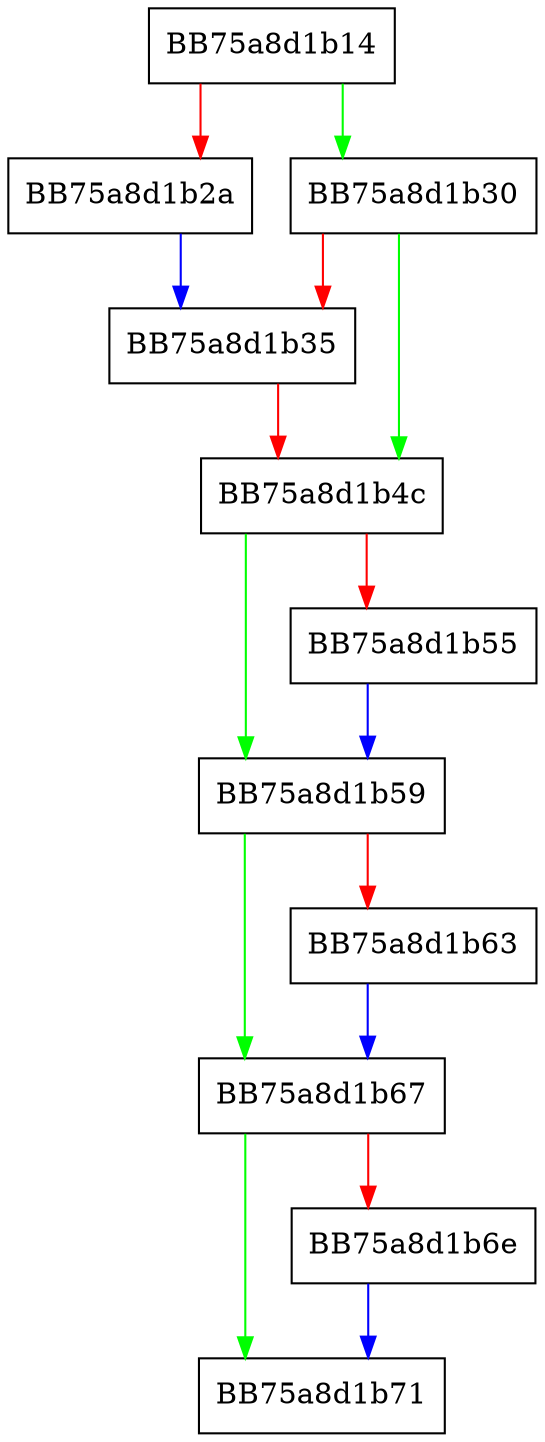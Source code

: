 digraph apply_on {
  node [shape="box"];
  graph [splines=ortho];
  BB75a8d1b14 -> BB75a8d1b30 [color="green"];
  BB75a8d1b14 -> BB75a8d1b2a [color="red"];
  BB75a8d1b2a -> BB75a8d1b35 [color="blue"];
  BB75a8d1b30 -> BB75a8d1b4c [color="green"];
  BB75a8d1b30 -> BB75a8d1b35 [color="red"];
  BB75a8d1b35 -> BB75a8d1b4c [color="red"];
  BB75a8d1b4c -> BB75a8d1b59 [color="green"];
  BB75a8d1b4c -> BB75a8d1b55 [color="red"];
  BB75a8d1b55 -> BB75a8d1b59 [color="blue"];
  BB75a8d1b59 -> BB75a8d1b67 [color="green"];
  BB75a8d1b59 -> BB75a8d1b63 [color="red"];
  BB75a8d1b63 -> BB75a8d1b67 [color="blue"];
  BB75a8d1b67 -> BB75a8d1b71 [color="green"];
  BB75a8d1b67 -> BB75a8d1b6e [color="red"];
  BB75a8d1b6e -> BB75a8d1b71 [color="blue"];
}